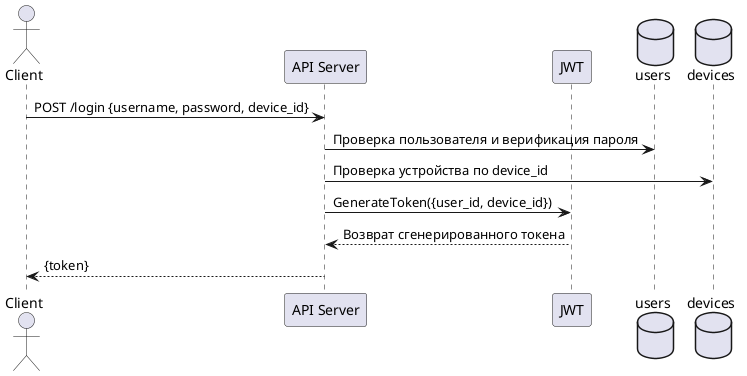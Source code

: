 @startuml
' Актор — клиентское приложение (CLI, Desktop, Mobile и т.д.)
actor Client

' Участники взаимодействия
participant "API Server" as Server
participant JWT
database "users" as Users
database "devices" as Devices

' Клиент отправляет запрос на авторизацию, передавая логин, пароль и ID устройства
Client -> Server: POST /login {username, password, device_id}

' Сервер проверяет существование пользователя и валидирует пароль
Server -> Users: Проверка пользователя и верификация пароля

' Сервер проверяет, зарегистрировано ли устройство у данного пользователя
Server -> Devices: Проверка устройства по device_id

' Генерация JWT-токена с данными пользователя и устройства
Server -> JWT: GenerateToken({user_id, device_id})
JWT --> Server: Возврат сгенерированного токена

' Сервер отправляет токен клиенту
Server --> Client: {token}

@enduml
